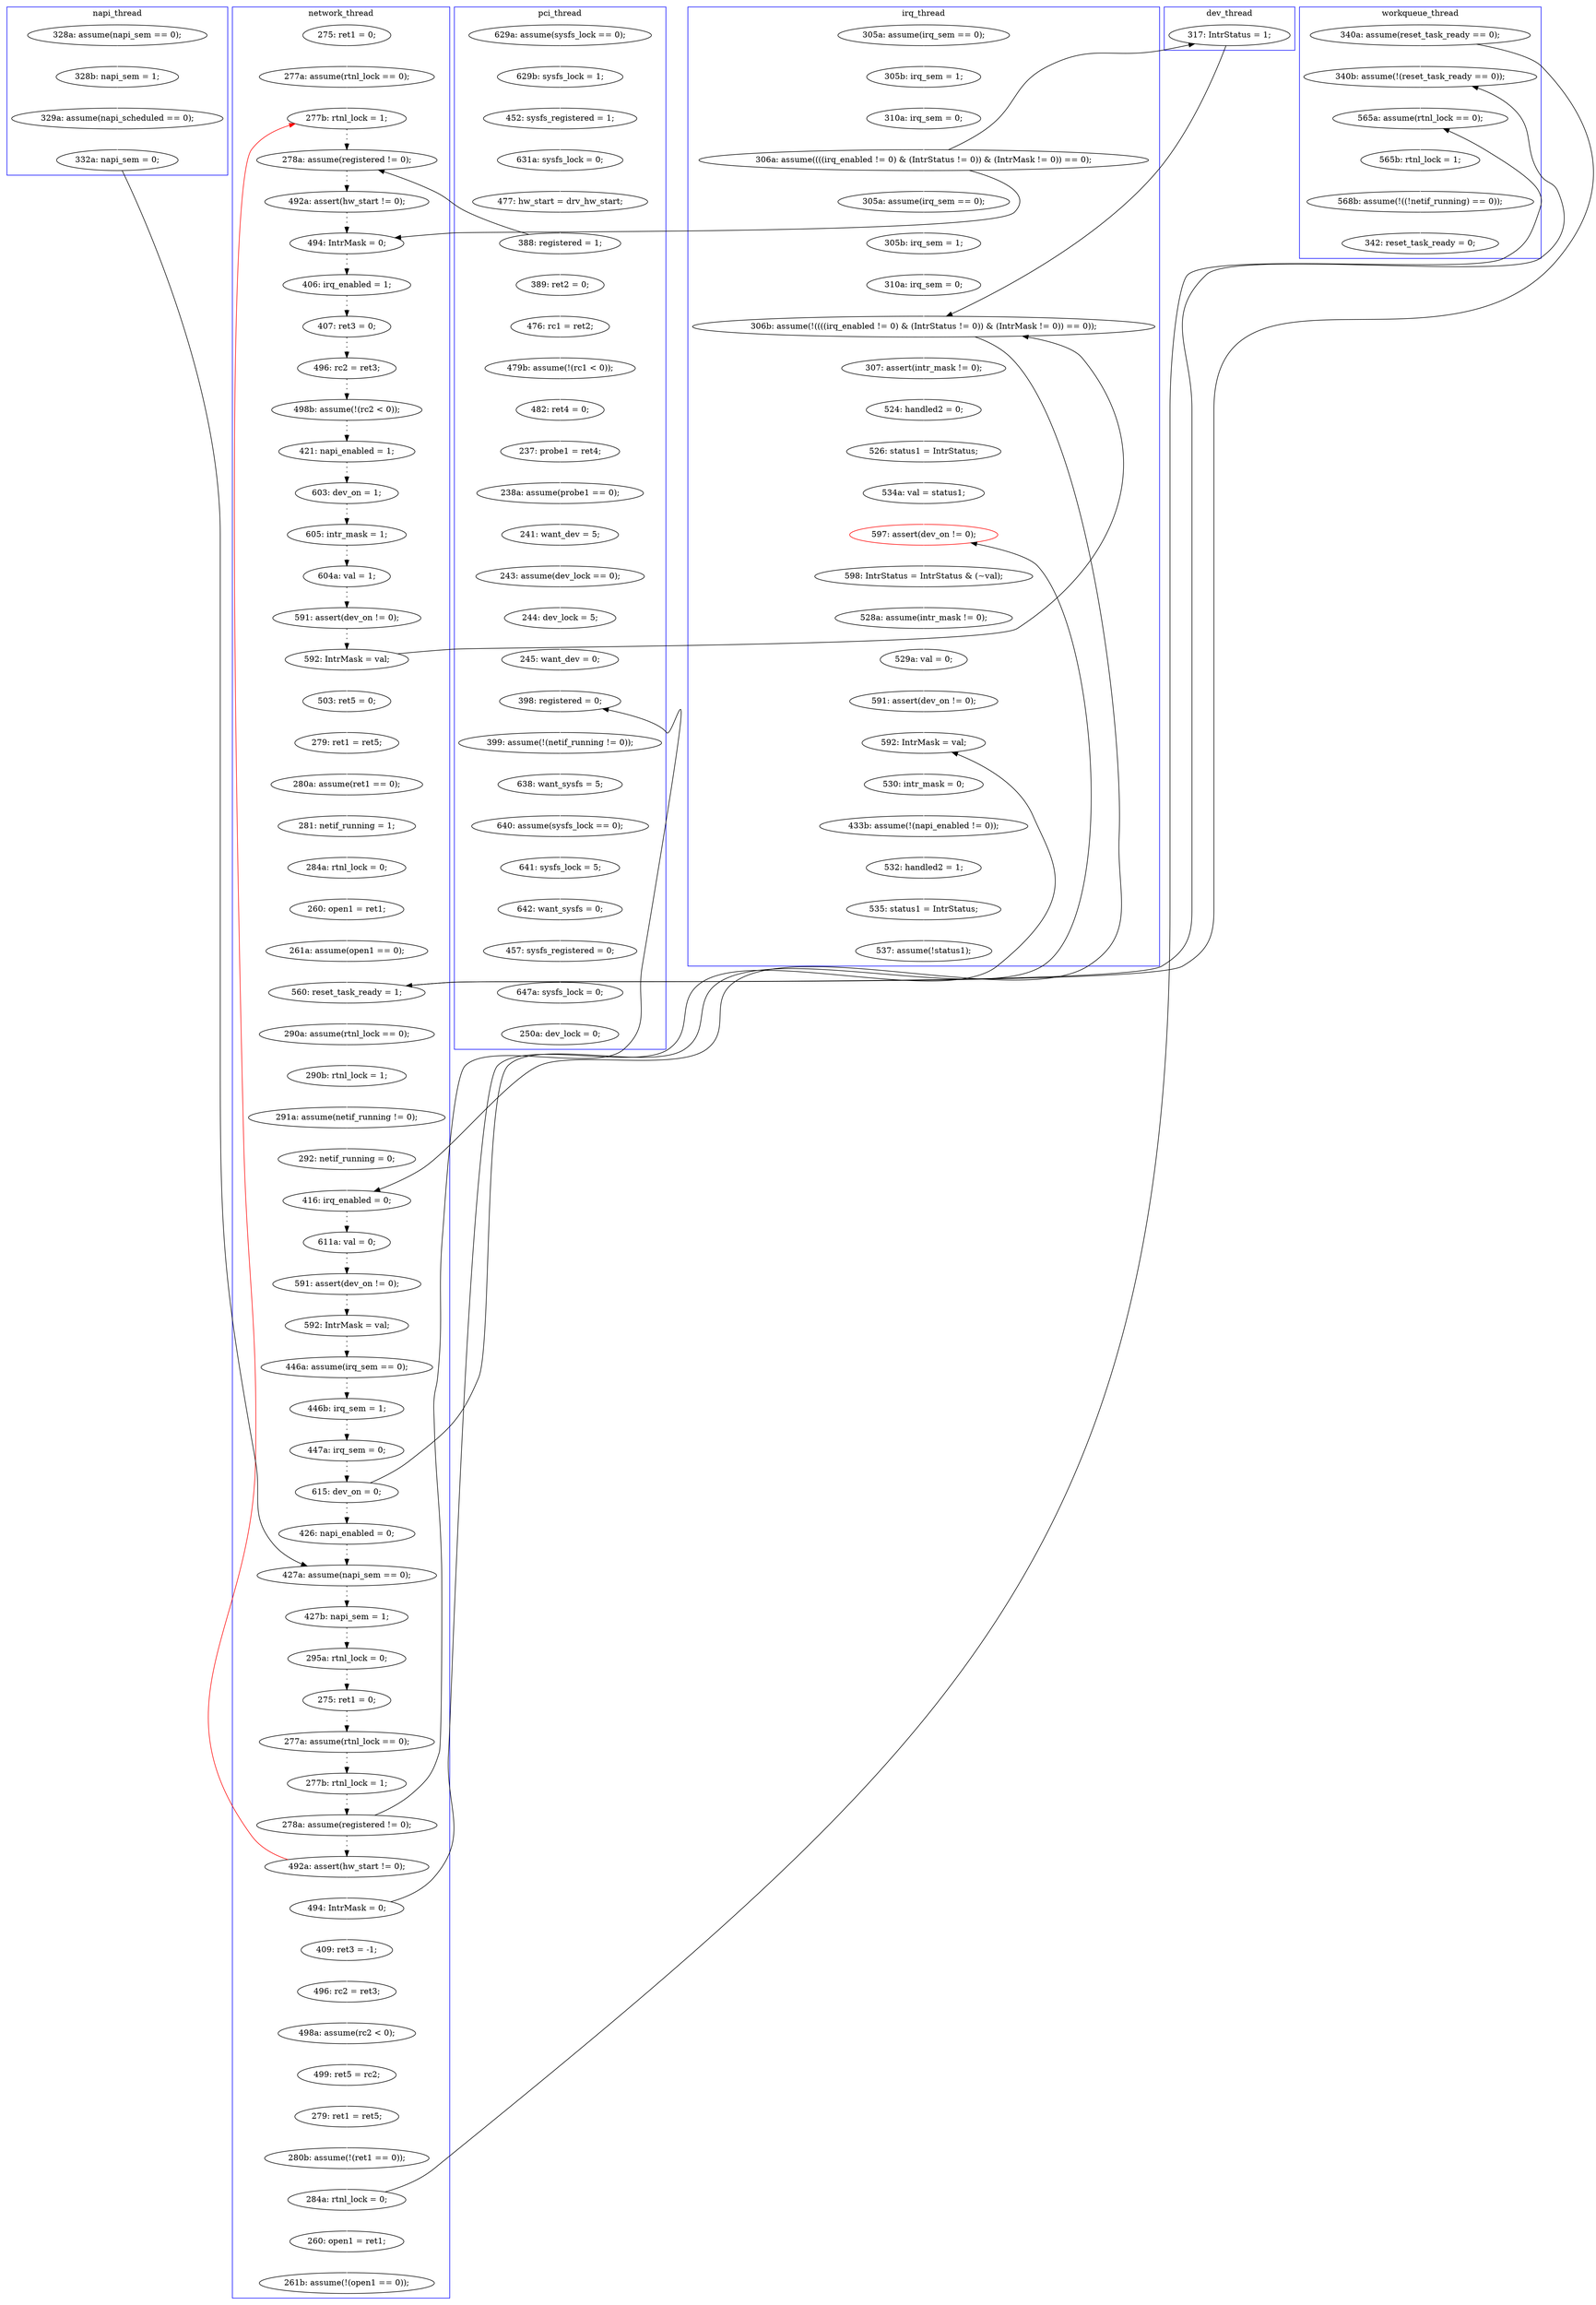 digraph Counterexample {
	215 -> 216 [color = black, style = dotted]
	148 -> 244 [color = black, style = solid, constraint = false]
	273 -> 276 [color = white, style = solid]
	209 -> 215 [color = black, style = dotted]
	67 -> 83 [color = white, style = solid]
	114 -> 120 [color = white, style = solid]
	65 -> 67 [color = white, style = solid]
	228 -> 250 [color = white, style = solid]
	91 -> 101 [color = black, style = dotted]
	133 -> 134 [color = white, style = solid]
	153 -> 155 [color = white, style = solid]
	120 -> 121 [color = white, style = solid]
	197 -> 200 [color = white, style = solid]
	240 -> 267 [color = white, style = solid]
	83 -> 85 [color = black, style = solid, constraint = false]
	233 -> 234 [color = white, style = solid]
	30 -> 31 [color = white, style = solid]
	127 -> 129 [color = black, style = dotted]
	177 -> 181 [color = black, style = dotted]
	165 -> 177 [color = black, style = solid, constraint = false]
	284 -> 285 [color = white, style = solid]
	285 -> 287 [color = white, style = solid]
	224 -> 233 [color = white, style = solid]
	113 -> 114 [color = white, style = solid]
	137 -> 139 [color = white, style = solid]
	217 -> 219 [color = black, style = dotted]
	192 -> 196 [color = black, style = solid, constraint = false]
	189 -> 190 [color = black, style = dotted]
	184 -> 188 [color = black, style = dotted]
	226 -> 79 [color = red, style = solid, constraint = false]
	220 -> 224 [color = white, style = solid]
	152 -> 153 [color = white, style = solid]
	161 -> 162 [color = white, style = solid]
	228 -> 245 [color = black, style = solid, constraint = false]
	141 -> 144 [color = white, style = solid]
	166 -> 171 [color = white, style = solid]
	35 -> 68 [color = black, style = solid, constraint = false]
	219 -> 220 [color = black, style = solid, constraint = false]
	90 -> 91 [color = black, style = dotted]
	29 -> 30 [color = white, style = solid]
	103 -> 106 [color = black, style = dotted]
	115 -> 119 [color = black, style = dotted]
	254 -> 255 [color = white, style = solid]
	268 -> 271 [color = white, style = solid]
	51 -> 52 [color = white, style = solid]
	287 -> 299 [color = white, style = solid]
	200 -> 241 [color = white, style = solid]
	244 -> 284 [color = white, style = solid]
	75 -> 78 [color = white, style = solid]
	61 -> 65 [color = white, style = solid]
	140 -> 141 [color = white, style = solid]
	134 -> 137 [color = white, style = solid]
	35 -> 91 [color = black, style = solid, constraint = false]
	206 -> 209 [color = black, style = dotted]
	101 -> 102 [color = black, style = dotted]
	257 -> 261 [color = white, style = solid]
	139 -> 140 [color = white, style = solid]
	219 -> 226 [color = black, style = dotted]
	265 -> 296 [color = white, style = solid]
	263 -> 265 [color = white, style = solid]
	165 -> 166 [color = white, style = solid]
	106 -> 115 [color = black, style = dotted]
	31 -> 35 [color = white, style = solid]
	38 -> 40 [color = white, style = solid]
	188 -> 189 [color = black, style = dotted]
	84 -> 94 [color = white, style = solid]
	126 -> 127 [color = black, style = dotted]
	235 -> 236 [color = white, style = solid]
	172 -> 174 [color = white, style = solid]
	78 -> 79 [color = white, style = solid]
	37 -> 38 [color = white, style = solid]
	190 -> 192 [color = black, style = dotted]
	267 -> 289 [color = white, style = solid]
	245 -> 257 [color = white, style = solid]
	144 -> 148 [color = white, style = solid]
	205 -> 206 [color = black, style = dotted]
	130 -> 133 [color = white, style = solid]
	122 -> 220 [color = white, style = solid]
	271 -> 272 [color = white, style = solid]
	85 -> 90 [color = black, style = dotted]
	216 -> 217 [color = black, style = dotted]
	236 -> 240 [color = white, style = solid]
	156 -> 177 [color = white, style = solid]
	162 -> 163 [color = white, style = solid]
	83 -> 84 [color = white, style = solid]
	272 -> 273 [color = white, style = solid]
	174 -> 196 [color = white, style = solid]
	250 -> 251 [color = white, style = solid]
	45 -> 244 [color = white, style = solid]
	183 -> 184 [color = black, style = dotted]
	35 -> 161 [color = white, style = solid]
	79 -> 85 [color = black, style = dotted]
	163 -> 165 [color = white, style = solid]
	272 -> 284 [color = black, style = solid, constraint = false]
	148 -> 152 [color = white, style = solid]
	192 -> 204 [color = black, style = dotted]
	243 -> 245 [color = white, style = solid]
	181 -> 183 [color = black, style = dotted]
	204 -> 205 [color = black, style = dotted]
	98 -> 110 [color = white, style = solid]
	241 -> 243 [color = white, style = solid]
	130 -> 165 [color = black, style = solid, constraint = false]
	251 -> 254 [color = white, style = solid]
	97 -> 98 [color = white, style = solid]
	196 -> 197 [color = white, style = solid]
	171 -> 172 [color = white, style = solid]
	261 -> 263 [color = white, style = solid]
	119 -> 126 [color = black, style = dotted]
	52 -> 61 [color = white, style = solid]
	110 -> 113 [color = white, style = solid]
	40 -> 123 [color = white, style = solid]
	234 -> 235 [color = white, style = solid]
	102 -> 103 [color = black, style = dotted]
	121 -> 122 [color = white, style = solid]
	68 -> 165 [color = black, style = solid, constraint = false]
	94 -> 97 [color = white, style = solid]
	45 -> 148 [color = black, style = solid, constraint = false]
	226 -> 228 [color = white, style = solid]
	255 -> 268 [color = white, style = solid]
	129 -> 130 [color = black, style = dotted]
	155 -> 156 [color = white, style = solid]
	123 -> 205 [color = black, style = solid, constraint = false]
	subgraph cluster7 {
		label = dev_thread
		color = blue
		68  [label = "317: IntrStatus = 1;"]
	}
	subgraph cluster5 {
		label = workqueue_thread
		color = blue
		299  [label = "342: reset_task_ready = 0;"]
		285  [label = "565b: rtnl_lock = 1;"]
		284  [label = "565a: assume(rtnl_lock == 0);"]
		244  [label = "340b: assume(!(reset_task_ready == 0));"]
		45  [label = "340a: assume(reset_task_ready == 0);"]
		287  [label = "568b: assume(!((!netif_running) == 0));"]
	}
	subgraph cluster4 {
		label = napi_thread
		color = blue
		40  [label = "329a: assume(napi_scheduled == 0);"]
		37  [label = "328a: assume(napi_sem == 0);"]
		38  [label = "328b: napi_sem = 1;"]
		123  [label = "332a: napi_sem = 0;"]
	}
	subgraph cluster3 {
		label = irq_thread
		color = blue
		196  [label = "597: assert(dev_on != 0);", color = red]
		245  [label = "592: IntrMask = val;"]
		30  [label = "305b: irq_sem = 1;"]
		261  [label = "433b: assume(!(napi_enabled != 0));"]
		172  [label = "526: status1 = IntrStatus;"]
		31  [label = "310a: irq_sem = 0;"]
		163  [label = "310a: irq_sem = 0;"]
		257  [label = "530: intr_mask = 0;"]
		241  [label = "529a: val = 0;"]
		296  [label = "537: assume(!status1);"]
		161  [label = "305a: assume(irq_sem == 0);"]
		166  [label = "307: assert(intr_mask != 0);"]
		243  [label = "591: assert(dev_on != 0);"]
		35  [label = "306a: assume((((irq_enabled != 0) & (IntrStatus != 0)) & (IntrMask != 0)) == 0);"]
		29  [label = "305a: assume(irq_sem == 0);"]
		165  [label = "306b: assume(!((((irq_enabled != 0) & (IntrStatus != 0)) & (IntrMask != 0)) == 0));"]
		171  [label = "524: handled2 = 0;"]
		200  [label = "528a: assume(intr_mask != 0);"]
		174  [label = "534a: val = status1;"]
		265  [label = "535: status1 = IntrStatus;"]
		162  [label = "305b: irq_sem = 1;"]
		197  [label = "598: IntrStatus = IntrStatus & (~val);"]
		263  [label = "532: handled2 = 1;"]
	}
	subgraph cluster2 {
		label = network_thread
		color = blue
		228  [label = "494: IntrMask = 0;"]
		79  [label = "277b: rtnl_lock = 1;"]
		273  [label = "260: open1 = ret1;"]
		272  [label = "284a: rtnl_lock = 0;"]
		192  [label = "615: dev_on = 0;"]
		254  [label = "498a: assume(rc2 < 0);"]
		134  [label = "279: ret1 = ret5;"]
		152  [label = "290a: assume(rtnl_lock == 0);"]
		140  [label = "284a: rtnl_lock = 0;"]
		251  [label = "496: rc2 = ret3;"]
		115  [label = "421: napi_enabled = 1;"]
		90  [label = "492a: assert(hw_start != 0);"]
		183  [label = "591: assert(dev_on != 0);"]
		217  [label = "277b: rtnl_lock = 1;"]
		216  [label = "277a: assume(rtnl_lock == 0);"]
		106  [label = "498b: assume(!(rc2 < 0));"]
		119  [label = "603: dev_on = 1;"]
		103  [label = "496: rc2 = ret3;"]
		189  [label = "446b: irq_sem = 1;"]
		153  [label = "290b: rtnl_lock = 1;"]
		75  [label = "275: ret1 = 0;"]
		276  [label = "261b: assume(!(open1 == 0));"]
		78  [label = "277a: assume(rtnl_lock == 0);"]
		271  [label = "280b: assume(!(ret1 == 0));"]
		155  [label = "291a: assume(netif_running != 0);"]
		219  [label = "278a: assume(registered != 0);"]
		127  [label = "604a: val = 1;"]
		156  [label = "292: netif_running = 0;"]
		139  [label = "281: netif_running = 1;"]
		215  [label = "275: ret1 = 0;"]
		85  [label = "278a: assume(registered != 0);"]
		255  [label = "499: ret5 = rc2;"]
		190  [label = "447a: irq_sem = 0;"]
		133  [label = "503: ret5 = 0;"]
		129  [label = "591: assert(dev_on != 0);"]
		126  [label = "605: intr_mask = 1;"]
		144  [label = "261a: assume(open1 == 0);"]
		141  [label = "260: open1 = ret1;"]
		209  [label = "295a: rtnl_lock = 0;"]
		101  [label = "406: irq_enabled = 1;"]
		204  [label = "426: napi_enabled = 0;"]
		181  [label = "611a: val = 0;"]
		205  [label = "427a: assume(napi_sem == 0);"]
		226  [label = "492a: assert(hw_start != 0);"]
		130  [label = "592: IntrMask = val;"]
		206  [label = "427b: napi_sem = 1;"]
		91  [label = "494: IntrMask = 0;"]
		184  [label = "592: IntrMask = val;"]
		250  [label = "409: ret3 = -1;"]
		137  [label = "280a: assume(ret1 == 0);"]
		102  [label = "407: ret3 = 0;"]
		177  [label = "416: irq_enabled = 0;"]
		148  [label = "560: reset_task_ready = 1;"]
		268  [label = "279: ret1 = ret5;"]
		188  [label = "446a: assume(irq_sem == 0);"]
	}
	subgraph cluster1 {
		label = pci_thread
		color = blue
		98  [label = "482: ret4 = 0;"]
		113  [label = "238a: assume(probe1 == 0);"]
		61  [label = "452: sysfs_registered = 1;"]
		224  [label = "399: assume(!(netif_running != 0));"]
		234  [label = "640: assume(sysfs_lock == 0);"]
		289  [label = "250a: dev_lock = 0;"]
		97  [label = "479b: assume(!(rc1 < 0));"]
		114  [label = "241: want_dev = 5;"]
		240  [label = "457: sysfs_registered = 0;"]
		94  [label = "476: rc1 = ret2;"]
		233  [label = "638: want_sysfs = 5;"]
		121  [label = "244: dev_lock = 5;"]
		67  [label = "477: hw_start = drv_hw_start;"]
		51  [label = "629a: assume(sysfs_lock == 0);"]
		65  [label = "631a: sysfs_lock = 0;"]
		122  [label = "245: want_dev = 0;"]
		236  [label = "642: want_sysfs = 0;"]
		84  [label = "389: ret2 = 0;"]
		110  [label = "237: probe1 = ret4;"]
		83  [label = "388: registered = 1;"]
		220  [label = "398: registered = 0;"]
		52  [label = "629b: sysfs_lock = 1;"]
		120  [label = "243: assume(dev_lock == 0);"]
		267  [label = "647a: sysfs_lock = 0;"]
		235  [label = "641: sysfs_lock = 5;"]
	}
}
